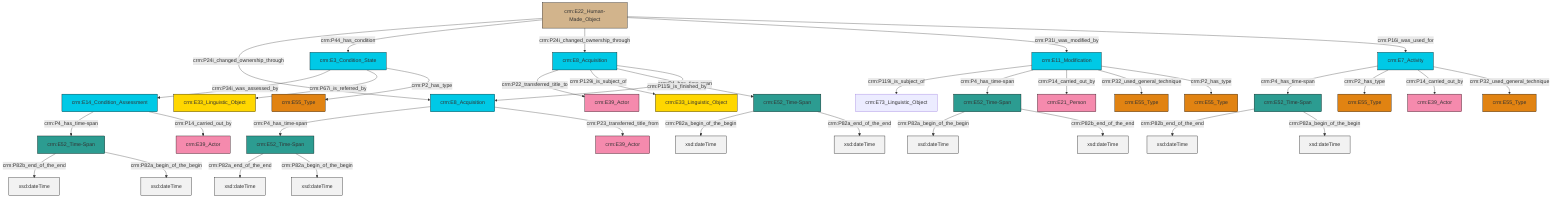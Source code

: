 graph TD
classDef Literal fill:#f2f2f2,stroke:#000000;
classDef CRM_Entity fill:#FFFFFF,stroke:#000000;
classDef Temporal_Entity fill:#00C9E6, stroke:#000000;
classDef Type fill:#E18312, stroke:#000000;
classDef Time-Span fill:#2C9C91, stroke:#000000;
classDef Appellation fill:#FFEB7F, stroke:#000000;
classDef Place fill:#008836, stroke:#000000;
classDef Persistent_Item fill:#B266B2, stroke:#000000;
classDef Conceptual_Object fill:#FFD700, stroke:#000000;
classDef Physical_Thing fill:#D2B48C, stroke:#000000;
classDef Actor fill:#f58aad, stroke:#000000;
classDef PC_Classes fill:#4ce600, stroke:#000000;
classDef Multi fill:#cccccc,stroke:#000000;

0["crm:E52_Time-Span"]:::Time-Span -->|crm:P82a_begin_of_the_begin| 1[xsd:dateTime]:::Literal
2["crm:E8_Acquisition"]:::Temporal_Entity -->|crm:P4_has_time-span| 3["crm:E52_Time-Span"]:::Time-Span
4["crm:E8_Acquisition"]:::Temporal_Entity -->|crm:P22_transferred_title_to| 6["crm:E39_Actor"]:::Actor
7["crm:E52_Time-Span"]:::Time-Span -->|crm:P82b_end_of_the_end| 8[xsd:dateTime]:::Literal
3["crm:E52_Time-Span"]:::Time-Span -->|crm:P82a_end_of_the_end| 15[xsd:dateTime]:::Literal
0["crm:E52_Time-Span"]:::Time-Span -->|crm:P82a_end_of_the_end| 16[xsd:dateTime]:::Literal
19["crm:E22_Human-Made_Object"]:::Physical_Thing -->|crm:P24i_changed_ownership_through| 2["crm:E8_Acquisition"]:::Temporal_Entity
19["crm:E22_Human-Made_Object"]:::Physical_Thing -->|crm:P44_has_condition| 22["crm:E3_Condition_State"]:::Temporal_Entity
22["crm:E3_Condition_State"]:::Temporal_Entity -->|crm:P34i_was_assessed_by| 26["crm:E14_Condition_Assessment"]:::Temporal_Entity
4["crm:E8_Acquisition"]:::Temporal_Entity -->|crm:P129i_is_subject_of| 33["crm:E33_Linguistic_Object"]:::Conceptual_Object
19["crm:E22_Human-Made_Object"]:::Physical_Thing -->|crm:P24i_changed_ownership_through| 4["crm:E8_Acquisition"]:::Temporal_Entity
3["crm:E52_Time-Span"]:::Time-Span -->|crm:P82a_begin_of_the_begin| 34[xsd:dateTime]:::Literal
17["crm:E52_Time-Span"]:::Time-Span -->|crm:P82a_begin_of_the_begin| 39[xsd:dateTime]:::Literal
9["crm:E11_Modification"]:::Temporal_Entity -->|crm:P119i_is_subject_of| 28["crm:E73_Linguistic_Object"]:::Default
42["crm:E52_Time-Span"]:::Time-Span -->|crm:P82b_end_of_the_end| 43[xsd:dateTime]:::Literal
26["crm:E14_Condition_Assessment"]:::Temporal_Entity -->|crm:P4_has_time-span| 7["crm:E52_Time-Span"]:::Time-Span
19["crm:E22_Human-Made_Object"]:::Physical_Thing -->|crm:P31i_was_modified_by| 9["crm:E11_Modification"]:::Temporal_Entity
17["crm:E52_Time-Span"]:::Time-Span -->|crm:P82b_end_of_the_end| 46[xsd:dateTime]:::Literal
26["crm:E14_Condition_Assessment"]:::Temporal_Entity -->|crm:P14_carried_out_by| 47["crm:E39_Actor"]:::Actor
2["crm:E8_Acquisition"]:::Temporal_Entity -->|crm:P23_transferred_title_from| 35["crm:E39_Actor"]:::Actor
7["crm:E52_Time-Span"]:::Time-Span -->|crm:P82a_begin_of_the_begin| 48[xsd:dateTime]:::Literal
42["crm:E52_Time-Span"]:::Time-Span -->|crm:P82a_begin_of_the_begin| 49[xsd:dateTime]:::Literal
9["crm:E11_Modification"]:::Temporal_Entity -->|crm:P4_has_time-span| 17["crm:E52_Time-Span"]:::Time-Span
19["crm:E22_Human-Made_Object"]:::Physical_Thing -->|crm:P16i_was_used_for| 50["crm:E7_Activity"]:::Temporal_Entity
50["crm:E7_Activity"]:::Temporal_Entity -->|crm:P4_has_time-span| 42["crm:E52_Time-Span"]:::Time-Span
22["crm:E3_Condition_State"]:::Temporal_Entity -->|crm:P67i_is_referred_by| 11["crm:E33_Linguistic_Object"]:::Conceptual_Object
50["crm:E7_Activity"]:::Temporal_Entity -->|crm:P2_has_type| 13["crm:E55_Type"]:::Type
50["crm:E7_Activity"]:::Temporal_Entity -->|crm:P14_carried_out_by| 31["crm:E39_Actor"]:::Actor
4["crm:E8_Acquisition"]:::Temporal_Entity -->|crm:P4_has_time-span| 0["crm:E52_Time-Span"]:::Time-Span
4["crm:E8_Acquisition"]:::Temporal_Entity -->|crm:P115i_is_finished_by| 2["crm:E8_Acquisition"]:::Temporal_Entity
50["crm:E7_Activity"]:::Temporal_Entity -->|crm:P32_used_general_technique| 58["crm:E55_Type"]:::Type
22["crm:E3_Condition_State"]:::Temporal_Entity -->|crm:P2_has_type| 51["crm:E55_Type"]:::Type
9["crm:E11_Modification"]:::Temporal_Entity -->|crm:P14_carried_out_by| 20["crm:E21_Person"]:::Actor
9["crm:E11_Modification"]:::Temporal_Entity -->|crm:P32_used_general_technique| 40["crm:E55_Type"]:::Type
9["crm:E11_Modification"]:::Temporal_Entity -->|crm:P2_has_type| 56["crm:E55_Type"]:::Type